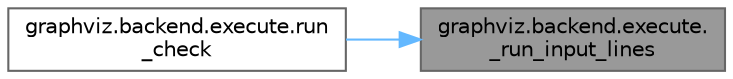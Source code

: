 digraph "graphviz.backend.execute._run_input_lines"
{
 // LATEX_PDF_SIZE
  bgcolor="transparent";
  edge [fontname=Helvetica,fontsize=10,labelfontname=Helvetica,labelfontsize=10];
  node [fontname=Helvetica,fontsize=10,shape=box,height=0.2,width=0.4];
  rankdir="RL";
  Node1 [id="Node000001",label="graphviz.backend.execute.\l_run_input_lines",height=0.2,width=0.4,color="gray40", fillcolor="grey60", style="filled", fontcolor="black",tooltip=" "];
  Node1 -> Node2 [id="edge1_Node000001_Node000002",dir="back",color="steelblue1",style="solid",tooltip=" "];
  Node2 [id="Node000002",label="graphviz.backend.execute.run\l_check",height=0.2,width=0.4,color="grey40", fillcolor="white", style="filled",URL="$namespacegraphviz_1_1backend_1_1execute.html#aa0e1a0956fd8ce68ac76bcc57b6b00a1",tooltip=" "];
}
